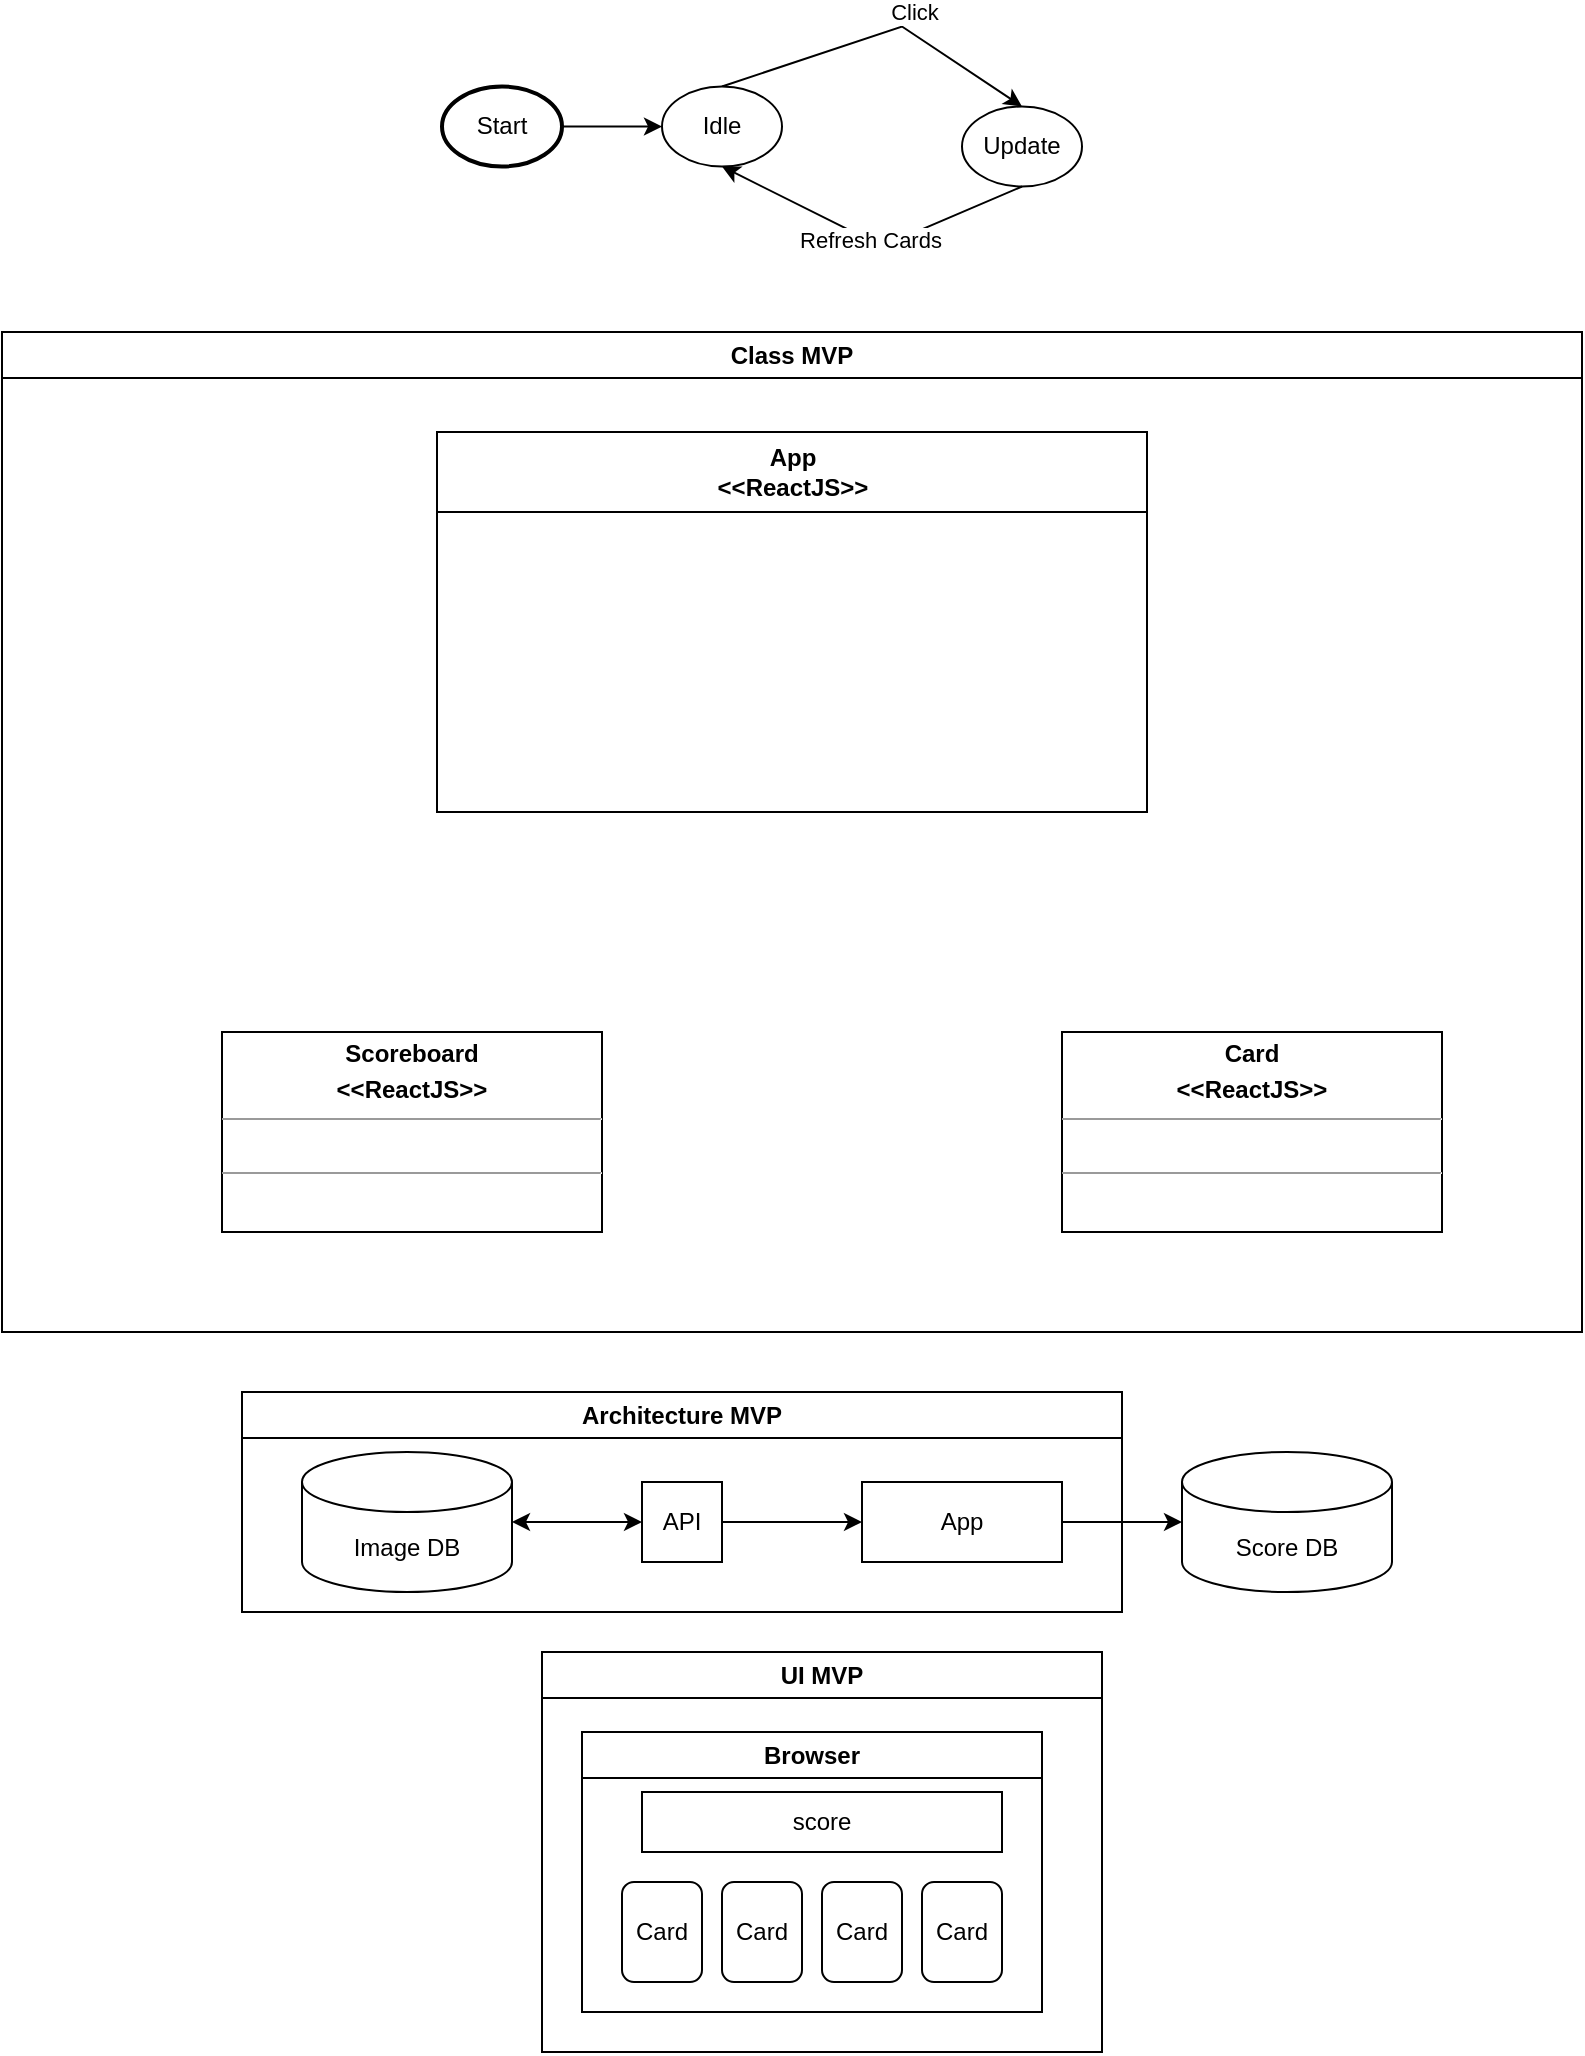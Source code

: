 <mxfile version="21.6.8">
  <diagram name="Page-1" id="H8K9c7VaJTEk-8AGuBpJ">
    <mxGraphModel dx="1434" dy="714" grid="1" gridSize="10" guides="1" tooltips="1" connect="1" arrows="1" fold="1" page="1" pageScale="1" pageWidth="850" pageHeight="1100" math="0" shadow="0">
      <root>
        <mxCell id="0" />
        <mxCell id="1" parent="0" />
        <mxCell id="4qgpyU4_EtCE7AHsyprh-73" value="Architecture MVP" style="swimlane;whiteSpace=wrap;html=1;" parent="1" vertex="1">
          <mxGeometry x="150" y="730" width="440" height="110" as="geometry" />
        </mxCell>
        <mxCell id="4qgpyU4_EtCE7AHsyprh-71" value="&lt;div&gt;App&lt;/div&gt;" style="whiteSpace=wrap;html=1;align=center;" parent="4qgpyU4_EtCE7AHsyprh-73" vertex="1">
          <mxGeometry x="310" y="45" width="100" height="40" as="geometry" />
        </mxCell>
        <mxCell id="4qgpyU4_EtCE7AHsyprh-46" value="API" style="whiteSpace=wrap;html=1;aspect=fixed;" parent="4qgpyU4_EtCE7AHsyprh-73" vertex="1">
          <mxGeometry x="200" y="45" width="40" height="40" as="geometry" />
        </mxCell>
        <mxCell id="4qgpyU4_EtCE7AHsyprh-48" value="" style="endArrow=classic;html=1;rounded=0;exitX=1;exitY=0.5;exitDx=0;exitDy=0;" parent="4qgpyU4_EtCE7AHsyprh-73" source="4qgpyU4_EtCE7AHsyprh-46" edge="1">
          <mxGeometry width="50" height="50" relative="1" as="geometry">
            <mxPoint x="315" y="-175" as="sourcePoint" />
            <mxPoint x="310" y="65" as="targetPoint" />
            <Array as="points" />
          </mxGeometry>
        </mxCell>
        <mxCell id="4qgpyU4_EtCE7AHsyprh-34" value="Image DB" style="shape=cylinder3;whiteSpace=wrap;html=1;boundedLbl=1;backgroundOutline=1;size=15;" parent="4qgpyU4_EtCE7AHsyprh-73" vertex="1">
          <mxGeometry x="30" y="30" width="105" height="70" as="geometry" />
        </mxCell>
        <mxCell id="4qgpyU4_EtCE7AHsyprh-47" value="" style="endArrow=classic;startArrow=classic;html=1;rounded=0;entryX=1;entryY=0.5;entryDx=0;entryDy=0;entryPerimeter=0;" parent="4qgpyU4_EtCE7AHsyprh-73" target="4qgpyU4_EtCE7AHsyprh-34" edge="1">
          <mxGeometry width="50" height="50" relative="1" as="geometry">
            <mxPoint x="200" y="65" as="sourcePoint" />
            <mxPoint x="365" y="-225" as="targetPoint" />
            <Array as="points" />
          </mxGeometry>
        </mxCell>
        <mxCell id="4qgpyU4_EtCE7AHsyprh-74" value="" style="endArrow=classic;html=1;rounded=0;exitX=1;exitY=0.5;exitDx=0;exitDy=0;" parent="1" source="4qgpyU4_EtCE7AHsyprh-71" edge="1">
          <mxGeometry width="50" height="50" relative="1" as="geometry">
            <mxPoint x="620" y="640" as="sourcePoint" />
            <mxPoint x="620" y="795" as="targetPoint" />
          </mxGeometry>
        </mxCell>
        <mxCell id="4qgpyU4_EtCE7AHsyprh-75" value="Score DB" style="shape=cylinder3;whiteSpace=wrap;html=1;boundedLbl=1;backgroundOutline=1;size=15;" parent="1" vertex="1">
          <mxGeometry x="620" y="760" width="105" height="70" as="geometry" />
        </mxCell>
        <mxCell id="4qgpyU4_EtCE7AHsyprh-76" value="UI MVP" style="swimlane;whiteSpace=wrap;html=1;" parent="1" vertex="1">
          <mxGeometry x="300" y="860" width="280" height="200" as="geometry" />
        </mxCell>
        <mxCell id="wehYh_B2CUn7OaUni2tt-4" value="Browser" style="swimlane;whiteSpace=wrap;html=1;" vertex="1" parent="4qgpyU4_EtCE7AHsyprh-76">
          <mxGeometry x="20" y="40" width="230" height="140" as="geometry" />
        </mxCell>
        <mxCell id="wehYh_B2CUn7OaUni2tt-3" value="score" style="rounded=0;whiteSpace=wrap;html=1;" vertex="1" parent="wehYh_B2CUn7OaUni2tt-4">
          <mxGeometry x="30" y="30" width="180" height="30" as="geometry" />
        </mxCell>
        <mxCell id="wehYh_B2CUn7OaUni2tt-1" value="&lt;div&gt;Card&lt;/div&gt;" style="rounded=1;whiteSpace=wrap;html=1;" vertex="1" parent="wehYh_B2CUn7OaUni2tt-4">
          <mxGeometry x="20" y="75" width="40" height="50" as="geometry" />
        </mxCell>
        <mxCell id="wehYh_B2CUn7OaUni2tt-6" value="&lt;div&gt;Card&lt;/div&gt;" style="rounded=1;whiteSpace=wrap;html=1;" vertex="1" parent="wehYh_B2CUn7OaUni2tt-4">
          <mxGeometry x="170" y="75" width="40" height="50" as="geometry" />
        </mxCell>
        <mxCell id="wehYh_B2CUn7OaUni2tt-5" value="&lt;div&gt;Card&lt;/div&gt;" style="rounded=1;whiteSpace=wrap;html=1;" vertex="1" parent="wehYh_B2CUn7OaUni2tt-4">
          <mxGeometry x="120" y="75" width="40" height="50" as="geometry" />
        </mxCell>
        <mxCell id="wehYh_B2CUn7OaUni2tt-8" value="&lt;div&gt;Card&lt;/div&gt;" style="rounded=1;whiteSpace=wrap;html=1;" vertex="1" parent="wehYh_B2CUn7OaUni2tt-4">
          <mxGeometry x="70" y="75" width="40" height="50" as="geometry" />
        </mxCell>
        <mxCell id="4qgpyU4_EtCE7AHsyprh-82" value="Start" style="strokeWidth=2;html=1;shape=mxgraph.flowchart.start_1;whiteSpace=wrap;" parent="1" vertex="1">
          <mxGeometry x="250" y="77.25" width="60" height="40" as="geometry" />
        </mxCell>
        <mxCell id="4qgpyU4_EtCE7AHsyprh-83" value="" style="endArrow=classic;html=1;rounded=0;entryX=0.5;entryY=0;entryDx=0;entryDy=0;exitX=0.5;exitY=0;exitDx=0;exitDy=0;" parent="1" source="4qgpyU4_EtCE7AHsyprh-86" target="4qgpyU4_EtCE7AHsyprh-87" edge="1">
          <mxGeometry relative="1" as="geometry">
            <mxPoint x="210" y="167.25" as="sourcePoint" />
            <mxPoint x="310" y="167.25" as="targetPoint" />
            <Array as="points">
              <mxPoint x="480" y="47.25" />
            </Array>
          </mxGeometry>
        </mxCell>
        <mxCell id="4qgpyU4_EtCE7AHsyprh-84" value="Click" style="edgeLabel;resizable=0;html=1;align=center;verticalAlign=middle;" parent="4qgpyU4_EtCE7AHsyprh-83" connectable="0" vertex="1">
          <mxGeometry relative="1" as="geometry">
            <mxPoint x="17" y="-11" as="offset" />
          </mxGeometry>
        </mxCell>
        <mxCell id="4qgpyU4_EtCE7AHsyprh-85" value="" style="endArrow=classic;html=1;rounded=0;exitX=1;exitY=0.5;exitDx=0;exitDy=0;exitPerimeter=0;entryX=0;entryY=0.5;entryDx=0;entryDy=0;" parent="1" source="4qgpyU4_EtCE7AHsyprh-82" target="4qgpyU4_EtCE7AHsyprh-86" edge="1">
          <mxGeometry width="50" height="50" relative="1" as="geometry">
            <mxPoint x="160" y="297.25" as="sourcePoint" />
            <mxPoint x="190" y="147.25" as="targetPoint" />
          </mxGeometry>
        </mxCell>
        <mxCell id="4qgpyU4_EtCE7AHsyprh-86" value="Idle" style="ellipse;whiteSpace=wrap;html=1;" parent="1" vertex="1">
          <mxGeometry x="360" y="77.25" width="60" height="40" as="geometry" />
        </mxCell>
        <mxCell id="4qgpyU4_EtCE7AHsyprh-87" value="&lt;div&gt;Update&lt;/div&gt;" style="ellipse;whiteSpace=wrap;html=1;" parent="1" vertex="1">
          <mxGeometry x="510" y="87.25" width="60" height="40" as="geometry" />
        </mxCell>
        <mxCell id="4qgpyU4_EtCE7AHsyprh-88" value="" style="endArrow=classic;html=1;rounded=0;entryX=0.5;entryY=1;entryDx=0;entryDy=0;exitX=0.5;exitY=1;exitDx=0;exitDy=0;" parent="1" source="4qgpyU4_EtCE7AHsyprh-87" target="4qgpyU4_EtCE7AHsyprh-86" edge="1">
          <mxGeometry relative="1" as="geometry">
            <mxPoint x="270" y="207.25" as="sourcePoint" />
            <mxPoint x="370" y="207.25" as="targetPoint" />
            <Array as="points">
              <mxPoint x="470" y="157.25" />
            </Array>
          </mxGeometry>
        </mxCell>
        <mxCell id="4qgpyU4_EtCE7AHsyprh-89" value="&lt;div&gt;Refresh Cards&lt;/div&gt;" style="edgeLabel;resizable=0;html=1;align=center;verticalAlign=middle;" parent="4qgpyU4_EtCE7AHsyprh-88" connectable="0" vertex="1">
          <mxGeometry relative="1" as="geometry" />
        </mxCell>
        <mxCell id="wehYh_B2CUn7OaUni2tt-10" value="Class MVP" style="swimlane;whiteSpace=wrap;html=1;" vertex="1" parent="1">
          <mxGeometry x="30" y="200" width="790" height="500" as="geometry" />
        </mxCell>
        <mxCell id="4qgpyU4_EtCE7AHsyprh-35" value="&lt;div&gt;App&lt;/div&gt;&lt;div&gt;&amp;lt;&amp;lt;ReactJS&amp;gt;&amp;gt;&lt;/div&gt;" style="swimlane;whiteSpace=wrap;html=1;startSize=40;" parent="wehYh_B2CUn7OaUni2tt-10" vertex="1">
          <mxGeometry x="217.5" y="50" width="355" height="190" as="geometry" />
        </mxCell>
        <mxCell id="4qgpyU4_EtCE7AHsyprh-91" value="&lt;p style=&quot;margin:0px;margin-top:4px;text-align:center;&quot;&gt;&lt;b&gt;Card&lt;/b&gt;&lt;/p&gt;&lt;p style=&quot;margin:0px;margin-top:4px;text-align:center;&quot;&gt;&lt;b&gt;&amp;lt;&amp;lt;ReactJS&amp;gt;&amp;gt;&lt;br&gt;&lt;/b&gt;&lt;/p&gt;&lt;hr size=&quot;1&quot;&gt;&lt;br&gt;&lt;hr size=&quot;1&quot;&gt;" style="verticalAlign=top;align=left;overflow=fill;fontSize=12;fontFamily=Helvetica;html=1;whiteSpace=wrap;" parent="wehYh_B2CUn7OaUni2tt-10" vertex="1">
          <mxGeometry x="530" y="350" width="190" height="100" as="geometry" />
        </mxCell>
        <mxCell id="wehYh_B2CUn7OaUni2tt-16" value="&lt;p style=&quot;margin:0px;margin-top:4px;text-align:center;&quot;&gt;&lt;b&gt;Scoreboard&lt;/b&gt;&lt;/p&gt;&lt;p style=&quot;margin:0px;margin-top:4px;text-align:center;&quot;&gt;&lt;b&gt;&amp;lt;&amp;lt;ReactJS&amp;gt;&amp;gt;&lt;br&gt;&lt;/b&gt;&lt;/p&gt;&lt;hr size=&quot;1&quot;&gt;&lt;br&gt;&lt;hr size=&quot;1&quot;&gt;" style="verticalAlign=top;align=left;overflow=fill;fontSize=12;fontFamily=Helvetica;html=1;whiteSpace=wrap;" vertex="1" parent="wehYh_B2CUn7OaUni2tt-10">
          <mxGeometry x="110" y="350" width="190" height="100" as="geometry" />
        </mxCell>
      </root>
    </mxGraphModel>
  </diagram>
</mxfile>

